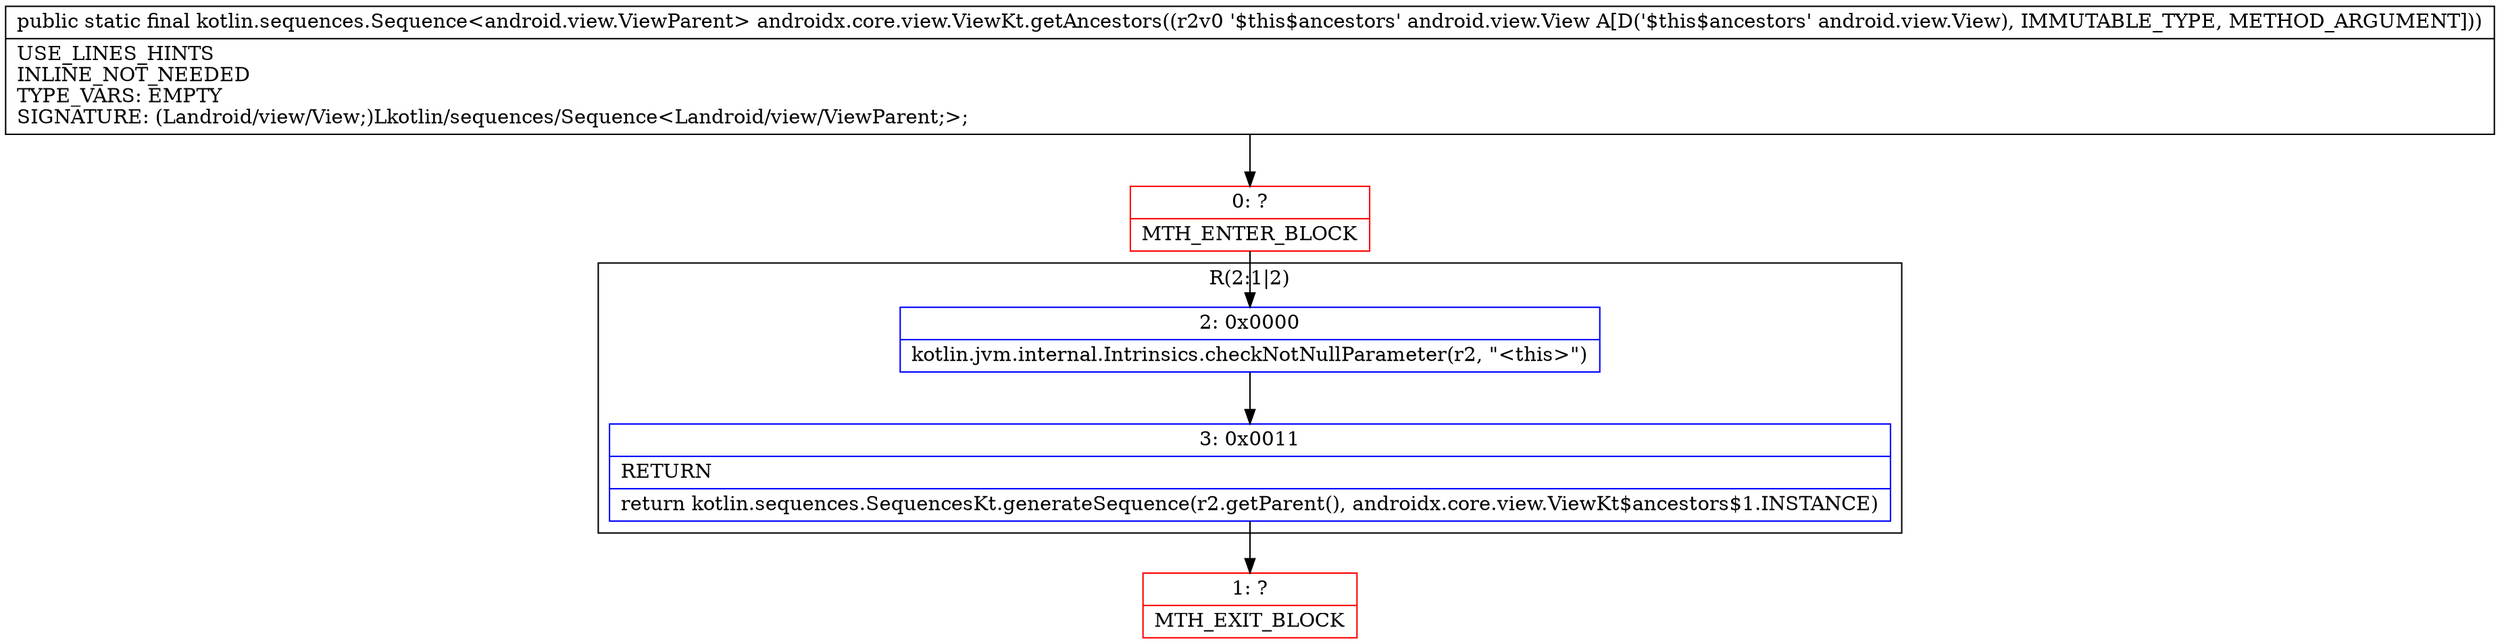 digraph "CFG forandroidx.core.view.ViewKt.getAncestors(Landroid\/view\/View;)Lkotlin\/sequences\/Sequence;" {
subgraph cluster_Region_11588292 {
label = "R(2:1|2)";
node [shape=record,color=blue];
Node_2 [shape=record,label="{2\:\ 0x0000|kotlin.jvm.internal.Intrinsics.checkNotNullParameter(r2, \"\<this\>\")\l}"];
Node_3 [shape=record,label="{3\:\ 0x0011|RETURN\l|return kotlin.sequences.SequencesKt.generateSequence(r2.getParent(), androidx.core.view.ViewKt$ancestors$1.INSTANCE)\l}"];
}
Node_0 [shape=record,color=red,label="{0\:\ ?|MTH_ENTER_BLOCK\l}"];
Node_1 [shape=record,color=red,label="{1\:\ ?|MTH_EXIT_BLOCK\l}"];
MethodNode[shape=record,label="{public static final kotlin.sequences.Sequence\<android.view.ViewParent\> androidx.core.view.ViewKt.getAncestors((r2v0 '$this$ancestors' android.view.View A[D('$this$ancestors' android.view.View), IMMUTABLE_TYPE, METHOD_ARGUMENT]))  | USE_LINES_HINTS\lINLINE_NOT_NEEDED\lTYPE_VARS: EMPTY\lSIGNATURE: (Landroid\/view\/View;)Lkotlin\/sequences\/Sequence\<Landroid\/view\/ViewParent;\>;\l}"];
MethodNode -> Node_0;Node_2 -> Node_3;
Node_3 -> Node_1;
Node_0 -> Node_2;
}

